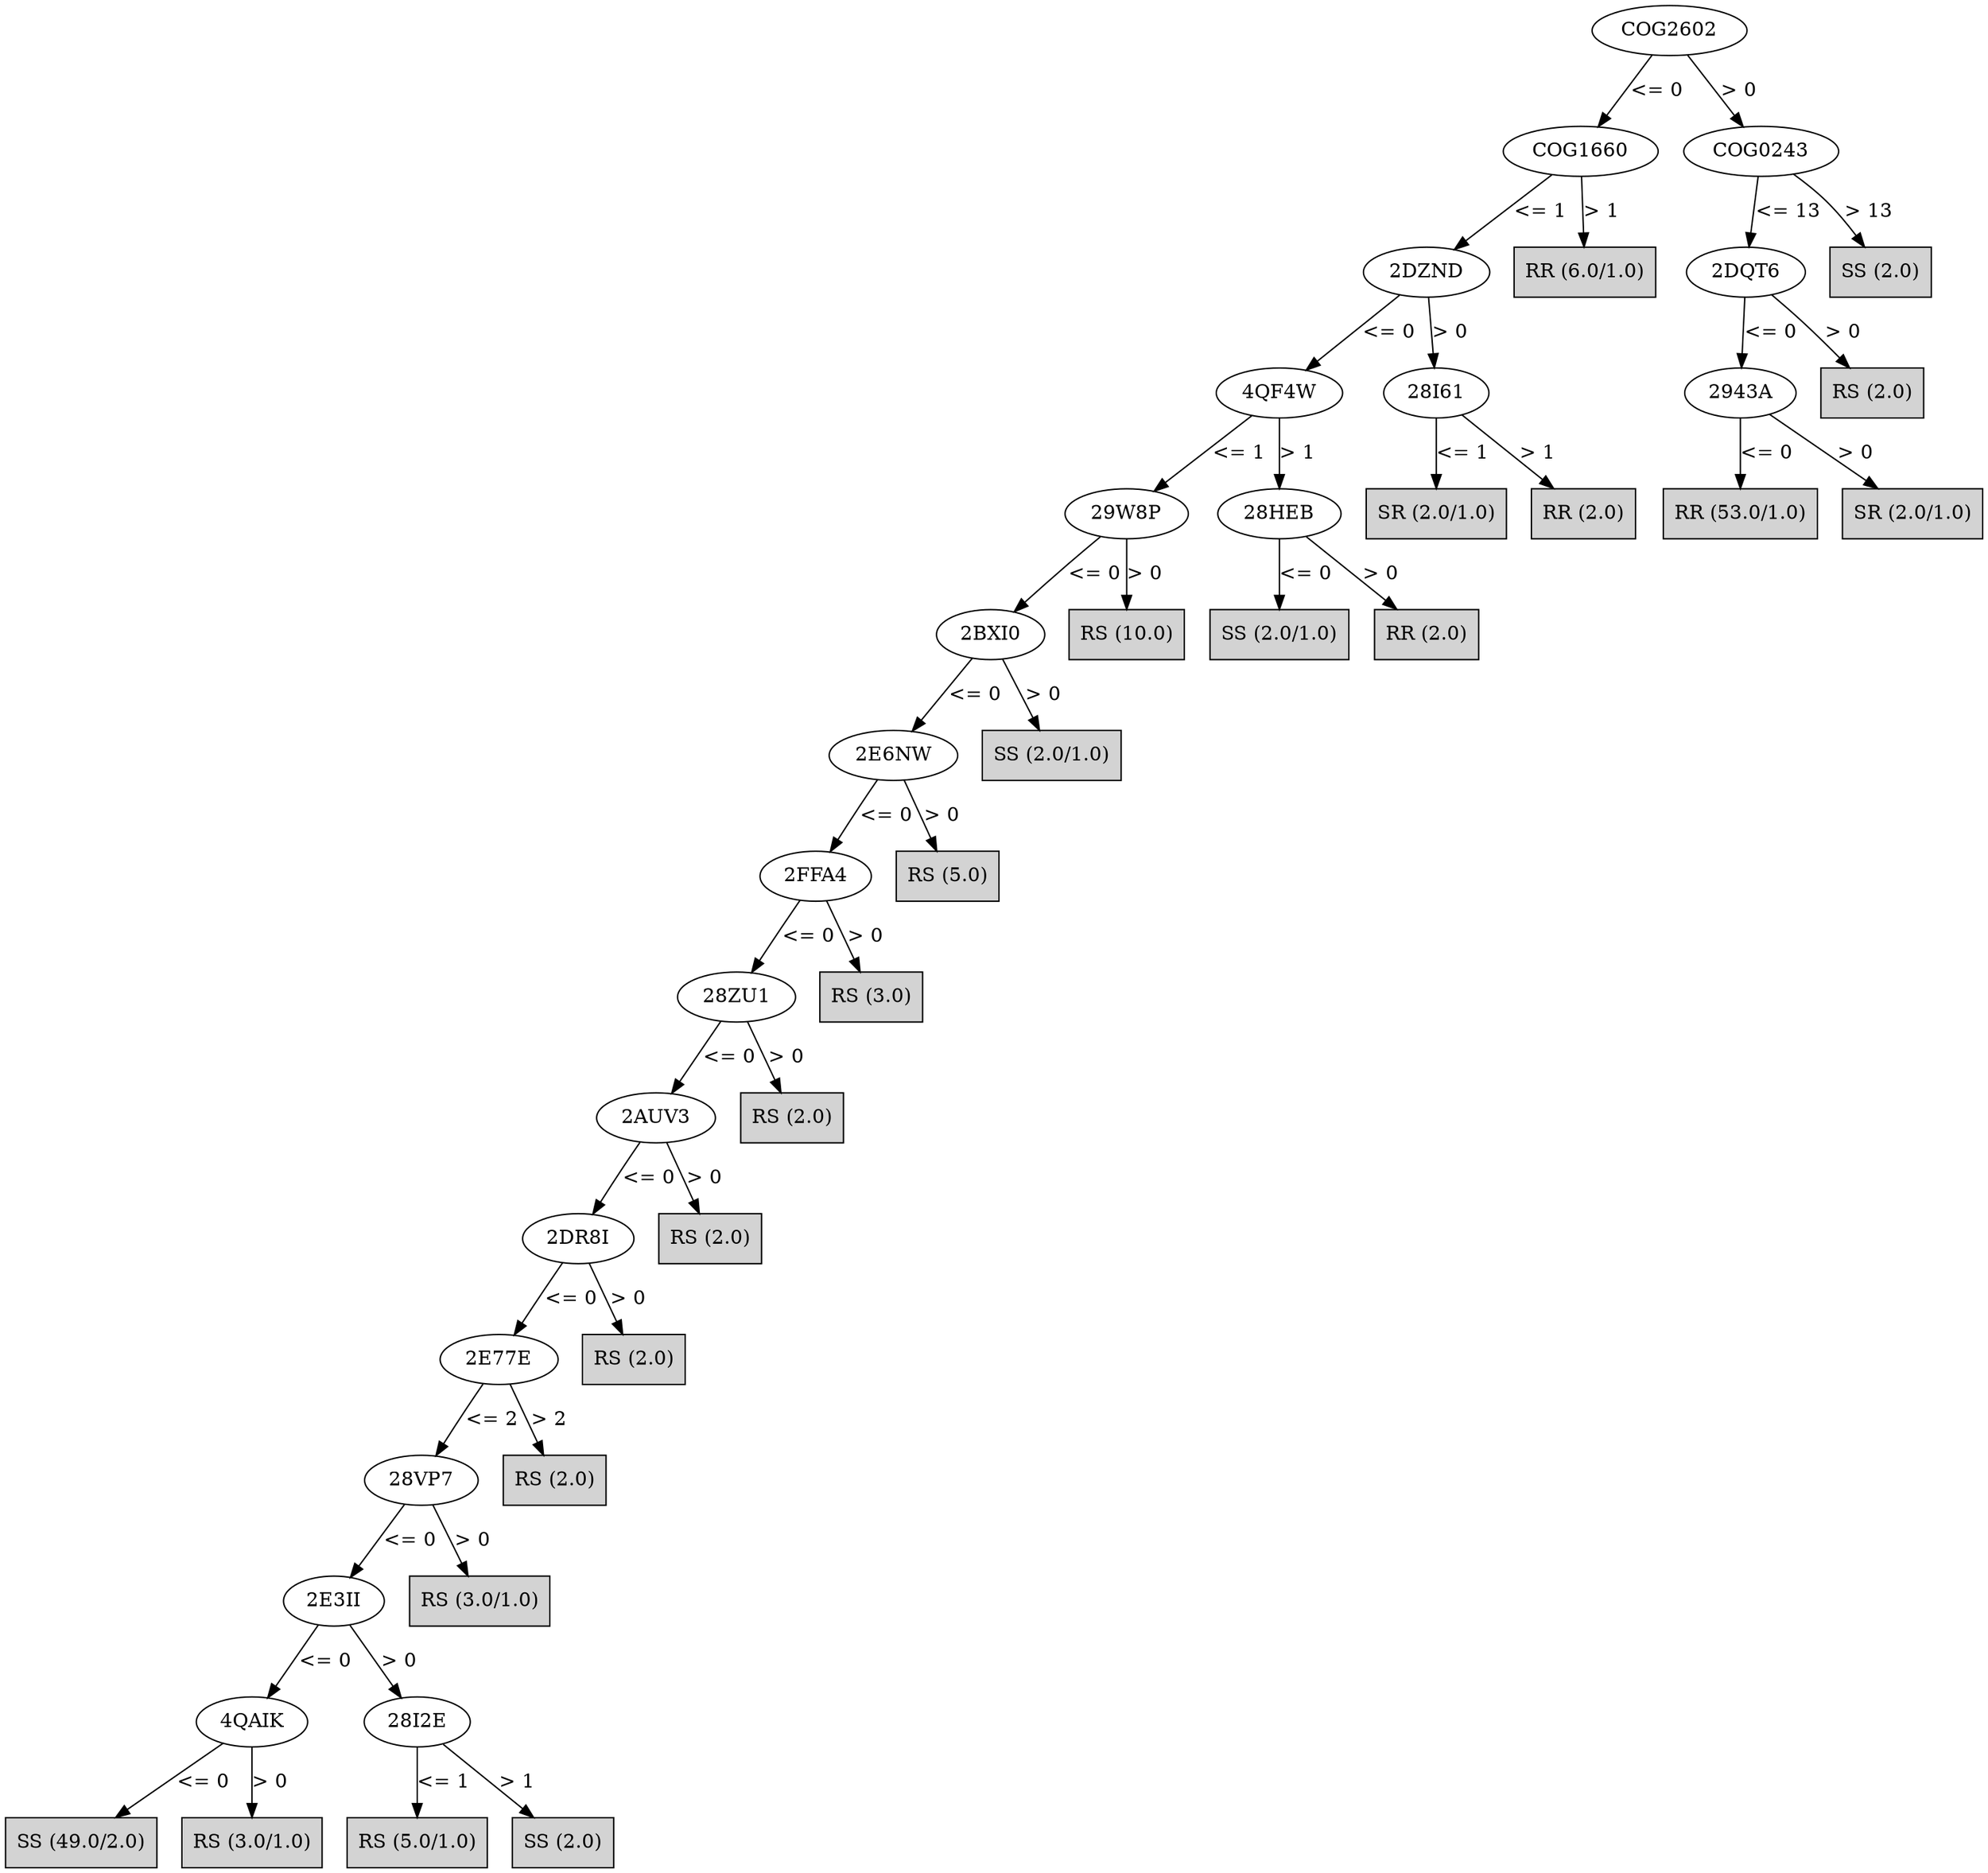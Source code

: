 digraph J48Tree {
N0 [label="COG2602" ]
N0->N1 [label="<= 0"]
N1 [label="COG1660" ]
N1->N2 [label="<= 1"]
N2 [label="2DZND" ]
N2->N3 [label="<= 0"]
N3 [label="4QF4W" ]
N3->N4 [label="<= 1"]
N4 [label="29W8P" ]
N4->N5 [label="<= 0"]
N5 [label="2BXI0" ]
N5->N6 [label="<= 0"]
N6 [label="2E6NW" ]
N6->N7 [label="<= 0"]
N7 [label="2FFA4" ]
N7->N8 [label="<= 0"]
N8 [label="28ZU1" ]
N8->N9 [label="<= 0"]
N9 [label="2AUV3" ]
N9->N10 [label="<= 0"]
N10 [label="2DR8I" ]
N10->N11 [label="<= 0"]
N11 [label="2E77E" ]
N11->N12 [label="<= 2"]
N12 [label="28VP7" ]
N12->N13 [label="<= 0"]
N13 [label="2E3II" ]
N13->N14 [label="<= 0"]
N14 [label="4QAIK" ]
N14->N15 [label="<= 0"]
N15 [label="SS (49.0/2.0)" shape=box style=filled ]
N14->N16 [label="> 0"]
N16 [label="RS (3.0/1.0)" shape=box style=filled ]
N13->N17 [label="> 0"]
N17 [label="28I2E" ]
N17->N18 [label="<= 1"]
N18 [label="RS (5.0/1.0)" shape=box style=filled ]
N17->N19 [label="> 1"]
N19 [label="SS (2.0)" shape=box style=filled ]
N12->N20 [label="> 0"]
N20 [label="RS (3.0/1.0)" shape=box style=filled ]
N11->N21 [label="> 2"]
N21 [label="RS (2.0)" shape=box style=filled ]
N10->N22 [label="> 0"]
N22 [label="RS (2.0)" shape=box style=filled ]
N9->N23 [label="> 0"]
N23 [label="RS (2.0)" shape=box style=filled ]
N8->N24 [label="> 0"]
N24 [label="RS (2.0)" shape=box style=filled ]
N7->N25 [label="> 0"]
N25 [label="RS (3.0)" shape=box style=filled ]
N6->N26 [label="> 0"]
N26 [label="RS (5.0)" shape=box style=filled ]
N5->N27 [label="> 0"]
N27 [label="SS (2.0/1.0)" shape=box style=filled ]
N4->N28 [label="> 0"]
N28 [label="RS (10.0)" shape=box style=filled ]
N3->N29 [label="> 1"]
N29 [label="28HEB" ]
N29->N30 [label="<= 0"]
N30 [label="SS (2.0/1.0)" shape=box style=filled ]
N29->N31 [label="> 0"]
N31 [label="RR (2.0)" shape=box style=filled ]
N2->N32 [label="> 0"]
N32 [label="28I61" ]
N32->N33 [label="<= 1"]
N33 [label="SR (2.0/1.0)" shape=box style=filled ]
N32->N34 [label="> 1"]
N34 [label="RR (2.0)" shape=box style=filled ]
N1->N35 [label="> 1"]
N35 [label="RR (6.0/1.0)" shape=box style=filled ]
N0->N36 [label="> 0"]
N36 [label="COG0243" ]
N36->N37 [label="<= 13"]
N37 [label="2DQT6" ]
N37->N38 [label="<= 0"]
N38 [label="2943A" ]
N38->N39 [label="<= 0"]
N39 [label="RR (53.0/1.0)" shape=box style=filled ]
N38->N40 [label="> 0"]
N40 [label="SR (2.0/1.0)" shape=box style=filled ]
N37->N41 [label="> 0"]
N41 [label="RS (2.0)" shape=box style=filled ]
N36->N42 [label="> 13"]
N42 [label="SS (2.0)" shape=box style=filled ]
}

